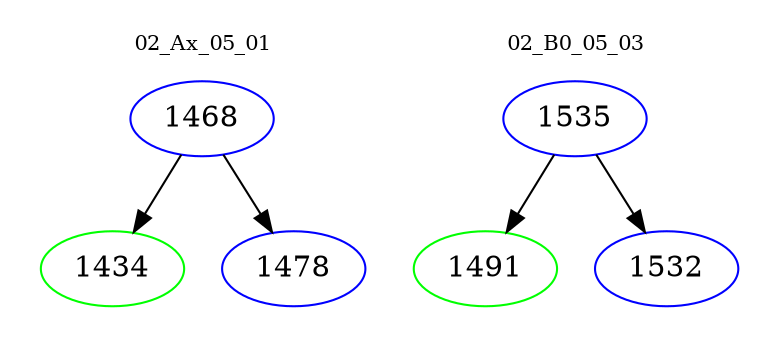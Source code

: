 digraph{
subgraph cluster_0 {
color = white
label = "02_Ax_05_01";
fontsize=10;
T0_1468 [label="1468", color="blue"]
T0_1468 -> T0_1434 [color="black"]
T0_1434 [label="1434", color="green"]
T0_1468 -> T0_1478 [color="black"]
T0_1478 [label="1478", color="blue"]
}
subgraph cluster_1 {
color = white
label = "02_B0_05_03";
fontsize=10;
T1_1535 [label="1535", color="blue"]
T1_1535 -> T1_1491 [color="black"]
T1_1491 [label="1491", color="green"]
T1_1535 -> T1_1532 [color="black"]
T1_1532 [label="1532", color="blue"]
}
}
